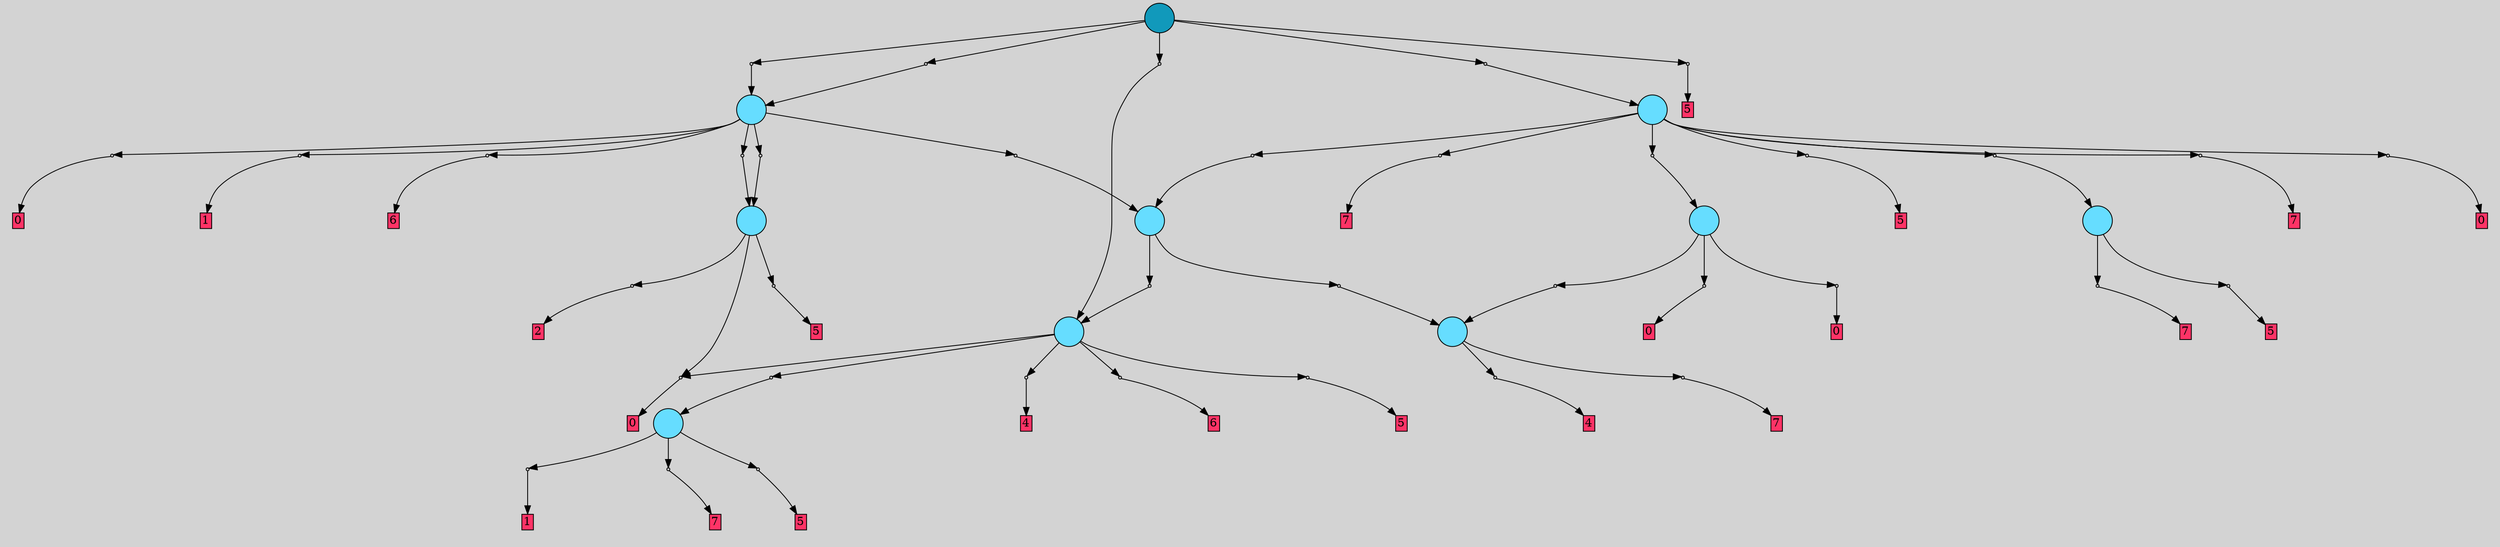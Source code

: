 // File exported with GEGELATI v1.3.1
// On the 2024-04-12 16:09:24
// With the File::TPGGraphDotExporter
digraph{
	graph[pad = "0.212, 0.055" bgcolor = lightgray]
	node[shape=circle style = filled label = ""]
		T0 [fillcolor="#66ddff"]
		T1 [fillcolor="#66ddff"]
		T2 [fillcolor="#66ddff"]
		T3 [fillcolor="#66ddff"]
		T4 [fillcolor="#66ddff"]
		T5 [fillcolor="#66ddff"]
		T6 [fillcolor="#66ddff"]
		T7 [fillcolor="#66ddff"]
		T8 [fillcolor="#66ddff"]
		T9 [fillcolor="#1199bb"]
		P0 [fillcolor="#cccccc" shape=point] //
		I0 [shape=box style=invis label=""]
		P0 -> I0[style=invis]
		A0 [fillcolor="#ff3366" shape=box margin=0.03 width=0 height=0 label="5"]
		T0 -> P0 -> A0
		P1 [fillcolor="#cccccc" shape=point] //
		I1 [shape=box style=invis label="5|0&2|4#0|3#2|2#3|4&#92;n"]
		P1 -> I1[style=invis]
		A1 [fillcolor="#ff3366" shape=box margin=0.03 width=0 height=0 label="7"]
		T0 -> P1 -> A1
		P2 [fillcolor="#cccccc" shape=point] //
		I2 [shape=box style=invis label="6|5&3|4#4|3#4|4#4|0&#92;n5|6&0|1#3|7#0|4#2|3&#92;n0|0&0|5#0|6#0|7#2|5&#92;n"]
		P2 -> I2[style=invis]
		A2 [fillcolor="#ff3366" shape=box margin=0.03 width=0 height=0 label="1"]
		T1 -> P2 -> A2
		P3 [fillcolor="#cccccc" shape=point] //
		I3 [shape=box style=invis label="5|0&2|4#0|3#2|2#3|4&#92;n"]
		P3 -> I3[style=invis]
		A3 [fillcolor="#ff3366" shape=box margin=0.03 width=0 height=0 label="7"]
		T1 -> P3 -> A3
		P4 [fillcolor="#cccccc" shape=point] //
		I4 [shape=box style=invis label=""]
		P4 -> I4[style=invis]
		A4 [fillcolor="#ff3366" shape=box margin=0.03 width=0 height=0 label="5"]
		T1 -> P4 -> A4
		P5 [fillcolor="#cccccc" shape=point] //
		I5 [shape=box style=invis label="3|0&3|5#1|4#2|5#2|2&#92;n"]
		P5 -> I5[style=invis]
		A5 [fillcolor="#ff3366" shape=box margin=0.03 width=0 height=0 label="0"]
		T2 -> P5 -> A5
		P6 [fillcolor="#cccccc" shape=point] //
		I6 [shape=box style=invis label=""]
		P6 -> I6[style=invis]
		A6 [fillcolor="#ff3366" shape=box margin=0.03 width=0 height=0 label="5"]
		T2 -> P6 -> A6
		P7 [fillcolor="#cccccc" shape=point] //
		I7 [shape=box style=invis label="3|0&1|7#0|4#0|3#0|2&#92;n"]
		P7 -> I7[style=invis]
		A7 [fillcolor="#ff3366" shape=box margin=0.03 width=0 height=0 label="2"]
		T2 -> P7 -> A7
		P8 [fillcolor="#cccccc" shape=point] //
		I8 [shape=box style=invis label="5|0&2|4#0|3#2|2#3|3&#92;n"]
		P8 -> I8[style=invis]
		A8 [fillcolor="#ff3366" shape=box margin=0.03 width=0 height=0 label="7"]
		T3 -> P8 -> A8
		P9 [fillcolor="#cccccc" shape=point] //
		I9 [shape=box style=invis label="0|0&0|5#3|7#1|2#1|1&#92;n"]
		P9 -> I9[style=invis]
		A9 [fillcolor="#ff3366" shape=box margin=0.03 width=0 height=0 label="4"]
		T3 -> P9 -> A9
		P10 [fillcolor="#cccccc" shape=point] //
		I10 [shape=box style=invis label="1|0&0|2#3|1#2|6#1|5&#92;n"]
		P10 -> I10[style=invis]
		A10 [fillcolor="#ff3366" shape=box margin=0.03 width=0 height=0 label="5"]
		T4 -> P10 -> A10
		P11 [fillcolor="#cccccc" shape=point] //
		I11 [shape=box style=invis label="1|0&1|4#0|1#3|4#3|0&#92;n"]
		P11 -> I11[style=invis]
		T4 -> P11 -> T1
		P12 [fillcolor="#cccccc" shape=point] //
		I12 [shape=box style=invis label="6|0&0|0#0|6#3|6#1|6&#92;n"]
		P12 -> I12[style=invis]
		A11 [fillcolor="#ff3366" shape=box margin=0.03 width=0 height=0 label="4"]
		T4 -> P12 -> A11
		P13 [fillcolor="#cccccc" shape=point] //
		I13 [shape=box style=invis label="0|0&0|7#3|5#0|4#2|7&#92;n"]
		P13 -> I13[style=invis]
		A12 [fillcolor="#ff3366" shape=box margin=0.03 width=0 height=0 label="6"]
		T4 -> P13 -> A12
		T4 -> P5
		P14 [fillcolor="#cccccc" shape=point] //
		I14 [shape=box style=invis label="1|0&1|2#1|3#2|5#1|7&#92;n"]
		P14 -> I14[style=invis]
		T5 -> P14 -> T3
		P15 [fillcolor="#cccccc" shape=point] //
		I15 [shape=box style=invis label="6|0&3|4#4|3#4|4#4|0&#92;n"]
		P15 -> I15[style=invis]
		T5 -> P15 -> T4
		P16 [fillcolor="#cccccc" shape=point] //
		I16 [shape=box style=invis label="6|0&0|1#1|6#4|7#3|7&#92;n"]
		P16 -> I16[style=invis]
		A13 [fillcolor="#ff3366" shape=box margin=0.03 width=0 height=0 label="0"]
		T6 -> P16 -> A13
		P17 [fillcolor="#cccccc" shape=point] //
		I17 [shape=box style=invis label="2|0&1|2#1|3#2|5#1|7&#92;n"]
		P17 -> I17[style=invis]
		T6 -> P17 -> T3
		P18 [fillcolor="#cccccc" shape=point] //
		I18 [shape=box style=invis label="4|0&3|5#2|7#0|3#1|4&#92;n"]
		P18 -> I18[style=invis]
		A14 [fillcolor="#ff3366" shape=box margin=0.03 width=0 height=0 label="0"]
		T6 -> P18 -> A14
		P19 [fillcolor="#cccccc" shape=point] //
		I19 [shape=box style=invis label="3|0&1|6#3|2#0|0#3|3&#92;n"]
		P19 -> I19[style=invis]
		A15 [fillcolor="#ff3366" shape=box margin=0.03 width=0 height=0 label="0"]
		T7 -> P19 -> A15
		P20 [fillcolor="#cccccc" shape=point] //
		I20 [shape=box style=invis label="4|0&0|5#3|5#2|6#4|4&#92;n1|1&2|5#0|0#0|0#4|2&#92;n6|5&3|4#4|3#4|4#4|0&#92;n5|6&0|1#3|7#0|4#2|3&#92;n0|0&0|5#0|6#0|7#2|5&#92;n"]
		P20 -> I20[style=invis]
		A16 [fillcolor="#ff3366" shape=box margin=0.03 width=0 height=0 label="1"]
		T7 -> P20 -> A16
		P21 [fillcolor="#cccccc" shape=point] //
		I21 [shape=box style=invis label="3|0&3|5#3|4#3|7#4|2&#92;n"]
		P21 -> I21[style=invis]
		T7 -> P21 -> T2
		P22 [fillcolor="#cccccc" shape=point] //
		I22 [shape=box style=invis label="0|0&0|7#3|5#0|4#2|7&#92;n"]
		P22 -> I22[style=invis]
		A17 [fillcolor="#ff3366" shape=box margin=0.03 width=0 height=0 label="6"]
		T7 -> P22 -> A17
		P23 [fillcolor="#cccccc" shape=point] //
		I23 [shape=box style=invis label="6|6&3|4#2|2#3|7#2|1&#92;n1|0&0|6#0|3#0|5#4|7&#92;n"]
		P23 -> I23[style=invis]
		T7 -> P23 -> T5
		P24 [fillcolor="#cccccc" shape=point] //
		I24 [shape=box style=invis label="3|0&3|5#0|4#3|7#4|2&#92;n"]
		P24 -> I24[style=invis]
		T7 -> P24 -> T2
		P25 [fillcolor="#cccccc" shape=point] //
		I25 [shape=box style=invis label="4|0&4|7#3|3#4|5#4|4&#92;n"]
		P25 -> I25[style=invis]
		T8 -> P25 -> T6
		P26 [fillcolor="#cccccc" shape=point] //
		I26 [shape=box style=invis label="3|0&2|6#3|2#0|0#3|3&#92;n"]
		P26 -> I26[style=invis]
		T8 -> P26 -> T0
		P27 [fillcolor="#cccccc" shape=point] //
		I27 [shape=box style=invis label="3|0&3|5#0|6#2|4#0|0&#92;n"]
		P27 -> I27[style=invis]
		A18 [fillcolor="#ff3366" shape=box margin=0.03 width=0 height=0 label="5"]
		T8 -> P27 -> A18
		P28 [fillcolor="#cccccc" shape=point] //
		I28 [shape=box style=invis label="3|0&4|2#3|7#0|2#2|1&#92;n"]
		P28 -> I28[style=invis]
		A19 [fillcolor="#ff3366" shape=box margin=0.03 width=0 height=0 label="7"]
		T8 -> P28 -> A19
		P29 [fillcolor="#cccccc" shape=point] //
		I29 [shape=box style=invis label="3|0&4|0#3|7#1|6#1|6&#92;n"]
		P29 -> I29[style=invis]
		A20 [fillcolor="#ff3366" shape=box margin=0.03 width=0 height=0 label="0"]
		T8 -> P29 -> A20
		P30 [fillcolor="#cccccc" shape=point] //
		I30 [shape=box style=invis label="6|6&3|4#2|2#3|7#2|1&#92;n1|0&0|6#0|3#0|5#4|7&#92;n"]
		P30 -> I30[style=invis]
		T8 -> P30 -> T5
		P31 [fillcolor="#cccccc" shape=point] //
		I31 [shape=box style=invis label="2|0&3|7#4|2#2|6#2|1&#92;n"]
		P31 -> I31[style=invis]
		A21 [fillcolor="#ff3366" shape=box margin=0.03 width=0 height=0 label="7"]
		T8 -> P31 -> A21
		P32 [fillcolor="#cccccc" shape=point] //
		I32 [shape=box style=invis label="3|0&4|0#3|2#1|4#0|2&#92;n"]
		P32 -> I32[style=invis]
		T9 -> P32 -> T7
		P33 [fillcolor="#cccccc" shape=point] //
		I33 [shape=box style=invis label="1|0&4|0#0|6#2|2#0|4&#92;n"]
		P33 -> I33[style=invis]
		T9 -> P33 -> T7
		P34 [fillcolor="#cccccc" shape=point] //
		I34 [shape=box style=invis label="6|0&1|3#3|5#0|1#2|6&#92;n"]
		P34 -> I34[style=invis]
		T9 -> P34 -> T4
		P35 [fillcolor="#cccccc" shape=point] //
		I35 [shape=box style=invis label="6|0&3|5#0|6#2|4#0|3&#92;n"]
		P35 -> I35[style=invis]
		A22 [fillcolor="#ff3366" shape=box margin=0.03 width=0 height=0 label="5"]
		T9 -> P35 -> A22
		P36 [fillcolor="#cccccc" shape=point] //
		I36 [shape=box style=invis label="3|0&3|3#0|6#2|6#0|5&#92;n"]
		P36 -> I36[style=invis]
		T9 -> P36 -> T8
		{ rank= same T9 }
}
